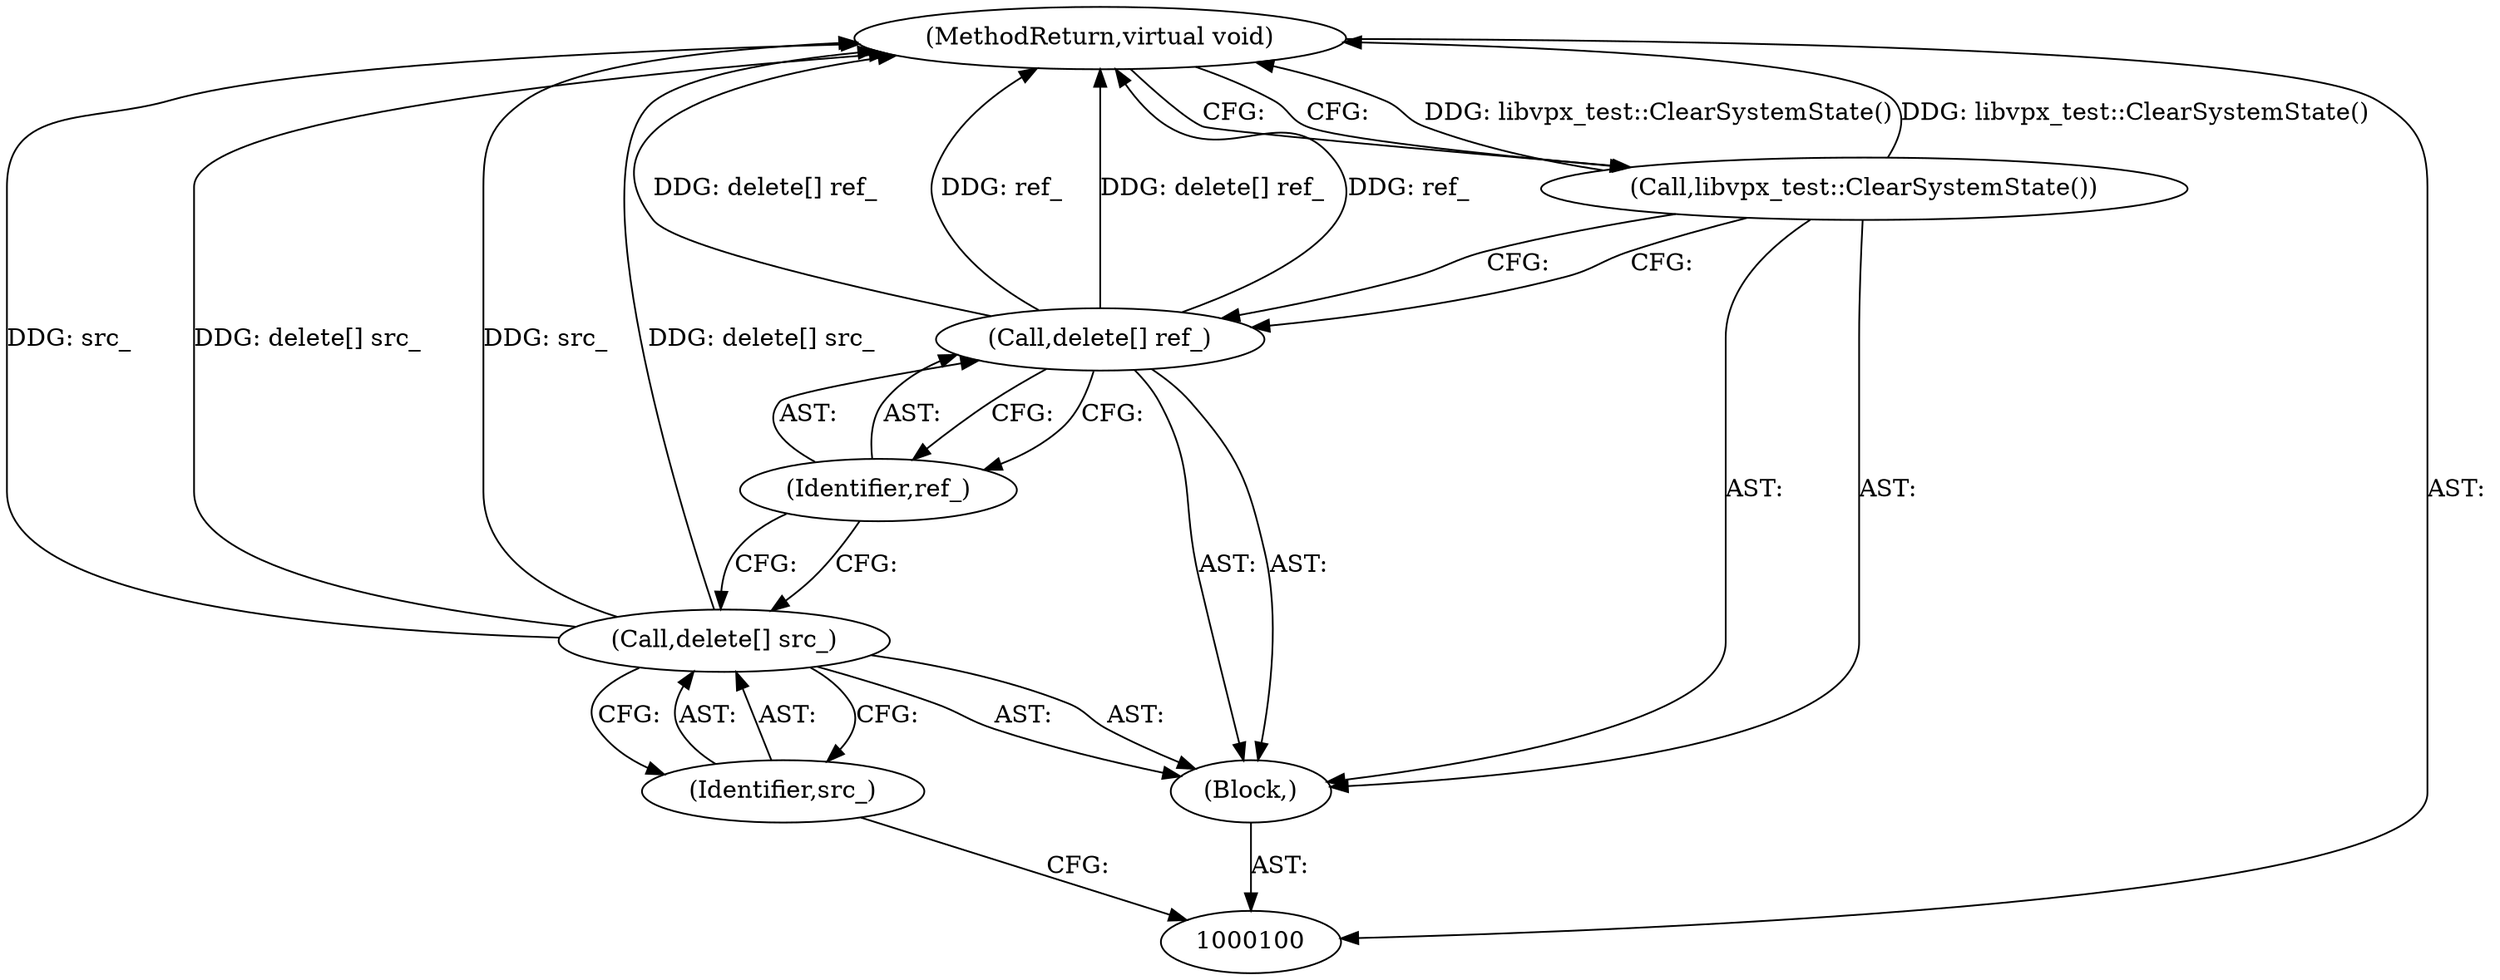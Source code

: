 digraph "1_Android_5a9753fca56f0eeb9f61e342b2fccffc364f9426_116" {
"1000101" [label="(Block,)"];
"1000107" [label="(MethodReturn,virtual void)"];
"1000103" [label="(Identifier,src_)"];
"1000102" [label="(Call,delete[] src_)"];
"1000105" [label="(Identifier,ref_)"];
"1000104" [label="(Call,delete[] ref_)"];
"1000106" [label="(Call,libvpx_test::ClearSystemState())"];
"1000101" -> "1000100"  [label="AST: "];
"1000102" -> "1000101"  [label="AST: "];
"1000104" -> "1000101"  [label="AST: "];
"1000106" -> "1000101"  [label="AST: "];
"1000107" -> "1000100"  [label="AST: "];
"1000107" -> "1000106"  [label="CFG: "];
"1000104" -> "1000107"  [label="DDG: delete[] ref_"];
"1000104" -> "1000107"  [label="DDG: ref_"];
"1000102" -> "1000107"  [label="DDG: src_"];
"1000102" -> "1000107"  [label="DDG: delete[] src_"];
"1000106" -> "1000107"  [label="DDG: libvpx_test::ClearSystemState()"];
"1000103" -> "1000102"  [label="AST: "];
"1000103" -> "1000100"  [label="CFG: "];
"1000102" -> "1000103"  [label="CFG: "];
"1000102" -> "1000101"  [label="AST: "];
"1000102" -> "1000103"  [label="CFG: "];
"1000103" -> "1000102"  [label="AST: "];
"1000105" -> "1000102"  [label="CFG: "];
"1000102" -> "1000107"  [label="DDG: src_"];
"1000102" -> "1000107"  [label="DDG: delete[] src_"];
"1000105" -> "1000104"  [label="AST: "];
"1000105" -> "1000102"  [label="CFG: "];
"1000104" -> "1000105"  [label="CFG: "];
"1000104" -> "1000101"  [label="AST: "];
"1000104" -> "1000105"  [label="CFG: "];
"1000105" -> "1000104"  [label="AST: "];
"1000106" -> "1000104"  [label="CFG: "];
"1000104" -> "1000107"  [label="DDG: delete[] ref_"];
"1000104" -> "1000107"  [label="DDG: ref_"];
"1000106" -> "1000101"  [label="AST: "];
"1000106" -> "1000104"  [label="CFG: "];
"1000107" -> "1000106"  [label="CFG: "];
"1000106" -> "1000107"  [label="DDG: libvpx_test::ClearSystemState()"];
}

